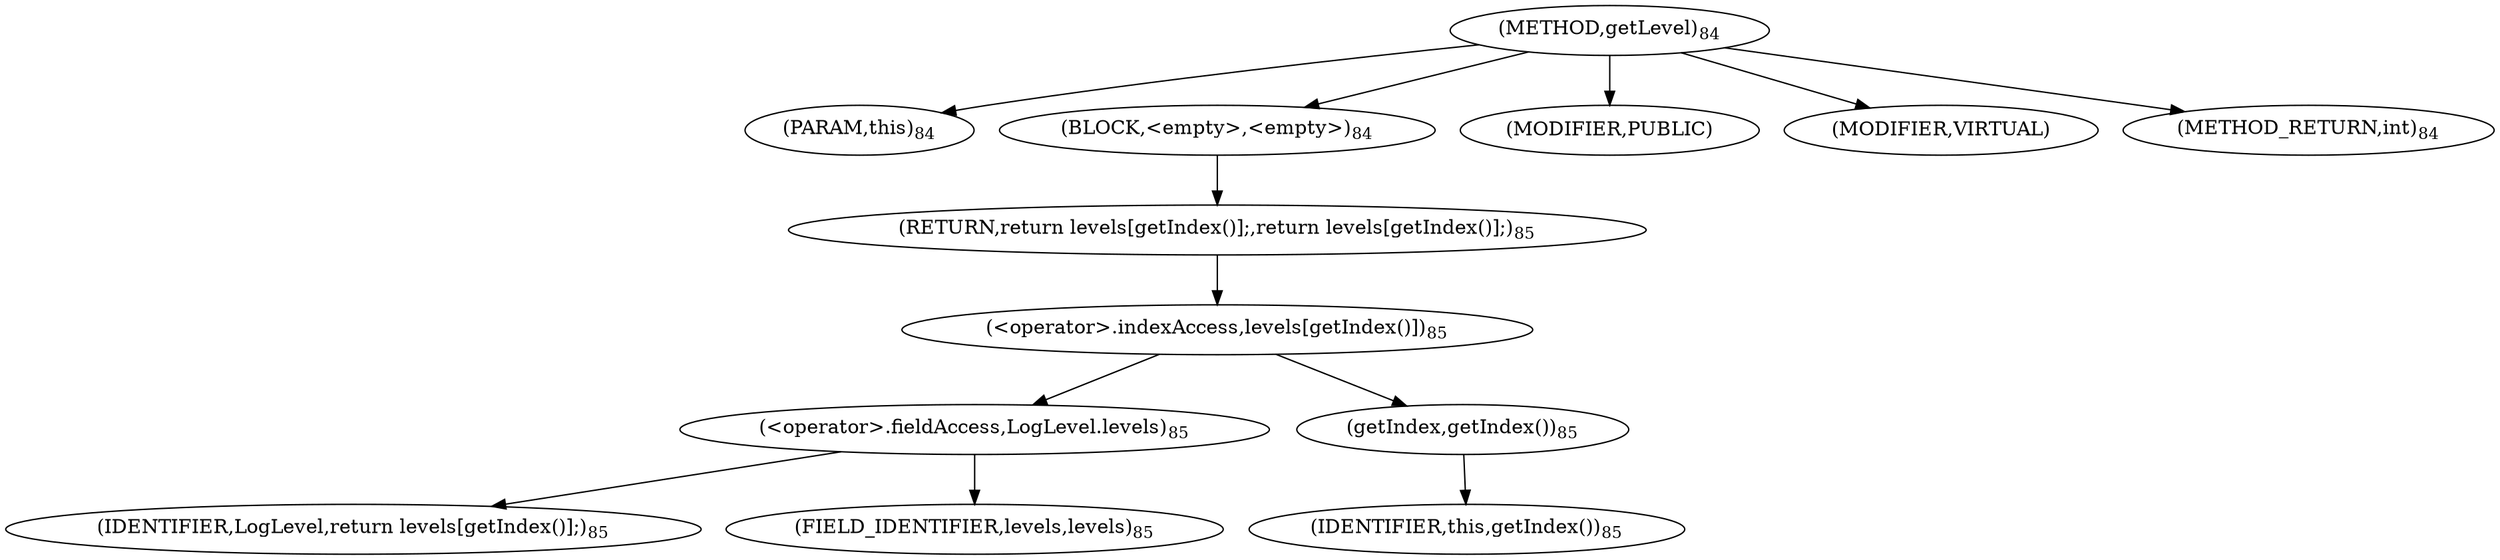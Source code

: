digraph "getLevel" {  
"64" [label = <(METHOD,getLevel)<SUB>84</SUB>> ]
"17" [label = <(PARAM,this)<SUB>84</SUB>> ]
"65" [label = <(BLOCK,&lt;empty&gt;,&lt;empty&gt;)<SUB>84</SUB>> ]
"66" [label = <(RETURN,return levels[getIndex()];,return levels[getIndex()];)<SUB>85</SUB>> ]
"67" [label = <(&lt;operator&gt;.indexAccess,levels[getIndex()])<SUB>85</SUB>> ]
"68" [label = <(&lt;operator&gt;.fieldAccess,LogLevel.levels)<SUB>85</SUB>> ]
"69" [label = <(IDENTIFIER,LogLevel,return levels[getIndex()];)<SUB>85</SUB>> ]
"70" [label = <(FIELD_IDENTIFIER,levels,levels)<SUB>85</SUB>> ]
"71" [label = <(getIndex,getIndex())<SUB>85</SUB>> ]
"16" [label = <(IDENTIFIER,this,getIndex())<SUB>85</SUB>> ]
"72" [label = <(MODIFIER,PUBLIC)> ]
"73" [label = <(MODIFIER,VIRTUAL)> ]
"74" [label = <(METHOD_RETURN,int)<SUB>84</SUB>> ]
  "64" -> "17" 
  "64" -> "65" 
  "64" -> "72" 
  "64" -> "73" 
  "64" -> "74" 
  "65" -> "66" 
  "66" -> "67" 
  "67" -> "68" 
  "67" -> "71" 
  "68" -> "69" 
  "68" -> "70" 
  "71" -> "16" 
}
